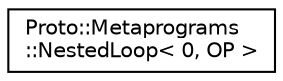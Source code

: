 digraph "Graphical Class Hierarchy"
{
  edge [fontname="Helvetica",fontsize="10",labelfontname="Helvetica",labelfontsize="10"];
  node [fontname="Helvetica",fontsize="10",shape=record];
  rankdir="LR";
  Node0 [label="Proto::Metaprograms\l::NestedLoop\< 0, OP \>",height=0.2,width=0.4,color="black", fillcolor="white", style="filled",URL="$structProto_1_1Metaprograms_1_1NestedLoop_3_010_00_01OP_01_4.html"];
}
